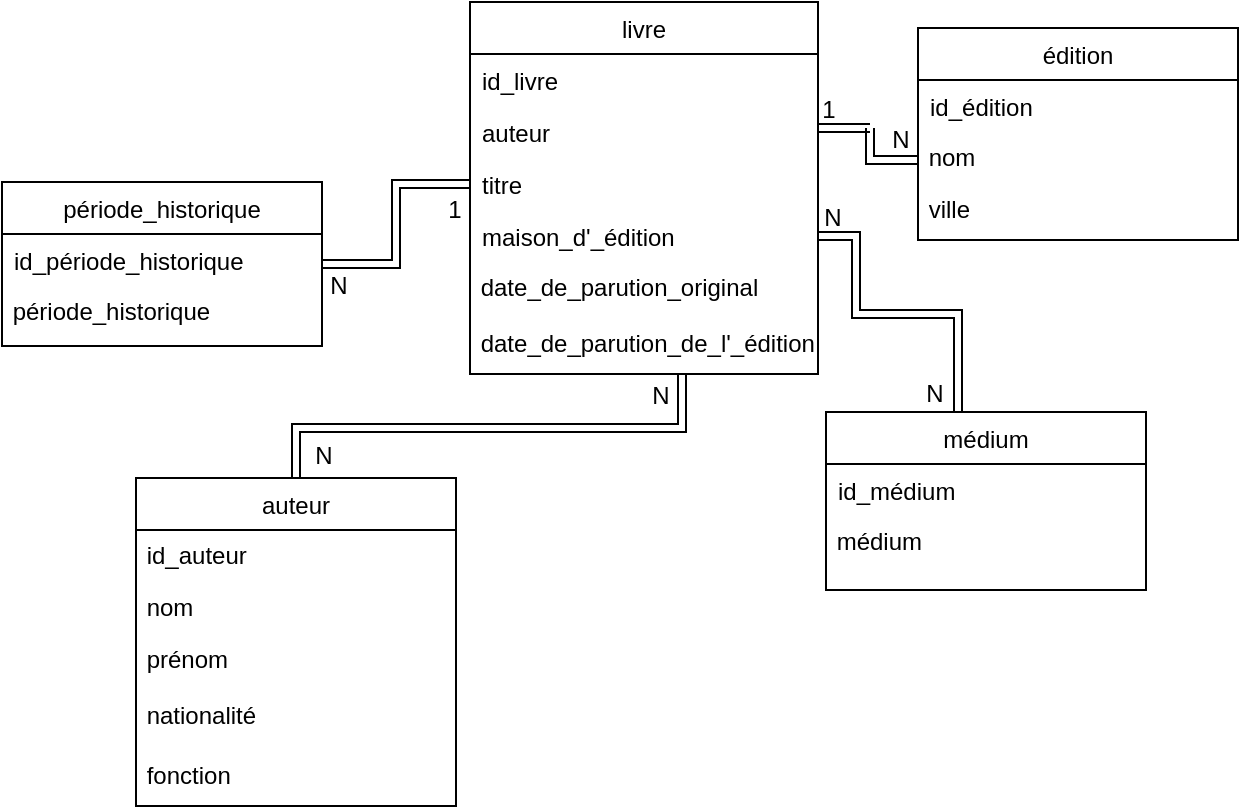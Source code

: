 <mxfile version="21.1.1" type="github">
  <diagram id="C5RBs43oDa-KdzZeNtuy" name="Page-1">
    <mxGraphModel dx="794" dy="428" grid="0" gridSize="10" guides="1" tooltips="1" connect="1" arrows="1" fold="1" page="1" pageScale="1" pageWidth="827" pageHeight="1169" math="0" shadow="0">
      <root>
        <mxCell id="WIyWlLk6GJQsqaUBKTNV-0" />
        <mxCell id="WIyWlLk6GJQsqaUBKTNV-1" parent="WIyWlLk6GJQsqaUBKTNV-0" />
        <mxCell id="zkfFHV4jXpPFQw0GAbJ--0" value="livre" style="swimlane;fontStyle=0;align=center;verticalAlign=top;childLayout=stackLayout;horizontal=1;startSize=26;horizontalStack=0;resizeParent=1;resizeLast=0;collapsible=1;marginBottom=0;rounded=0;shadow=0;strokeWidth=1;" parent="WIyWlLk6GJQsqaUBKTNV-1" vertex="1">
          <mxGeometry x="301" y="130" width="174" height="186" as="geometry">
            <mxRectangle x="230" y="140" width="160" height="26" as="alternateBounds" />
          </mxGeometry>
        </mxCell>
        <mxCell id="zkfFHV4jXpPFQw0GAbJ--1" value="id_livre" style="text;align=left;verticalAlign=top;spacingLeft=4;spacingRight=4;overflow=hidden;rotatable=0;points=[[0,0.5],[1,0.5]];portConstraint=eastwest;" parent="zkfFHV4jXpPFQw0GAbJ--0" vertex="1">
          <mxGeometry y="26" width="174" height="26" as="geometry" />
        </mxCell>
        <mxCell id="zkfFHV4jXpPFQw0GAbJ--2" value="auteur" style="text;align=left;verticalAlign=top;spacingLeft=4;spacingRight=4;overflow=hidden;rotatable=0;points=[[0,0.5],[1,0.5]];portConstraint=eastwest;rounded=0;shadow=0;html=0;" parent="zkfFHV4jXpPFQw0GAbJ--0" vertex="1">
          <mxGeometry y="52" width="174" height="26" as="geometry" />
        </mxCell>
        <mxCell id="zkfFHV4jXpPFQw0GAbJ--3" value="titre&#xa;" style="text;align=left;verticalAlign=top;spacingLeft=4;spacingRight=4;overflow=hidden;rotatable=0;points=[[0,0.5],[1,0.5]];portConstraint=eastwest;rounded=0;shadow=0;html=0;" parent="zkfFHV4jXpPFQw0GAbJ--0" vertex="1">
          <mxGeometry y="78" width="174" height="26" as="geometry" />
        </mxCell>
        <mxCell id="zkfFHV4jXpPFQw0GAbJ--5" value="maison_d&#39;_édition&#xa;" style="text;align=left;verticalAlign=top;spacingLeft=4;spacingRight=4;overflow=hidden;rotatable=0;points=[[0,0.5],[1,0.5]];portConstraint=eastwest;" parent="zkfFHV4jXpPFQw0GAbJ--0" vertex="1">
          <mxGeometry y="104" width="174" height="26" as="geometry" />
        </mxCell>
        <mxCell id="AKK54a6yUi9GbFM0Uy9x-10" value="&lt;div&gt;&amp;nbsp;date_de_parution_original&lt;/div&gt;" style="text;html=1;align=left;verticalAlign=middle;resizable=0;points=[];autosize=1;strokeColor=none;fillColor=none;" parent="zkfFHV4jXpPFQw0GAbJ--0" vertex="1">
          <mxGeometry y="130" width="174" height="26" as="geometry" />
        </mxCell>
        <mxCell id="AKK54a6yUi9GbFM0Uy9x-49" value="&lt;div align=&quot;left&quot;&gt;&amp;nbsp;date_de_parution_de_l&#39;_édition&lt;/div&gt;" style="text;html=1;strokeColor=none;fillColor=none;align=left;verticalAlign=middle;whiteSpace=wrap;rounded=0;" parent="zkfFHV4jXpPFQw0GAbJ--0" vertex="1">
          <mxGeometry y="156" width="174" height="30" as="geometry" />
        </mxCell>
        <mxCell id="zkfFHV4jXpPFQw0GAbJ--13" value="auteur" style="swimlane;fontStyle=0;align=center;verticalAlign=top;childLayout=stackLayout;horizontal=1;startSize=26;horizontalStack=0;resizeParent=1;resizeLast=0;collapsible=1;marginBottom=0;rounded=0;shadow=0;strokeWidth=1;" parent="WIyWlLk6GJQsqaUBKTNV-1" vertex="1">
          <mxGeometry x="134" y="368" width="160" height="164" as="geometry">
            <mxRectangle x="340" y="380" width="170" height="26" as="alternateBounds" />
          </mxGeometry>
        </mxCell>
        <mxCell id="AKK54a6yUi9GbFM0Uy9x-1" value="&lt;div align=&quot;left&quot;&gt;&amp;nbsp;id_auteur&lt;/div&gt;" style="text;html=1;align=left;verticalAlign=middle;resizable=0;points=[];autosize=1;strokeColor=none;fillColor=none;" parent="zkfFHV4jXpPFQw0GAbJ--13" vertex="1">
          <mxGeometry y="26" width="160" height="26" as="geometry" />
        </mxCell>
        <mxCell id="AKK54a6yUi9GbFM0Uy9x-4" value="&lt;div align=&quot;left&quot;&gt;&amp;nbsp;nom&lt;/div&gt;" style="text;html=1;align=left;verticalAlign=middle;resizable=0;points=[];autosize=1;strokeColor=none;fillColor=none;" parent="zkfFHV4jXpPFQw0GAbJ--13" vertex="1">
          <mxGeometry y="52" width="160" height="26" as="geometry" />
        </mxCell>
        <mxCell id="AKK54a6yUi9GbFM0Uy9x-8" value="&lt;div align=&quot;left&quot;&gt;&amp;nbsp;prénom&lt;/div&gt;" style="text;html=1;align=left;verticalAlign=middle;resizable=0;points=[];autosize=1;strokeColor=none;fillColor=none;" parent="zkfFHV4jXpPFQw0GAbJ--13" vertex="1">
          <mxGeometry y="78" width="160" height="26" as="geometry" />
        </mxCell>
        <mxCell id="1AFKuUBcrfnfAV6d4OMu-13" value="&amp;nbsp;nationalité" style="text;html=1;strokeColor=none;fillColor=none;align=left;verticalAlign=middle;whiteSpace=wrap;rounded=0;" vertex="1" parent="zkfFHV4jXpPFQw0GAbJ--13">
          <mxGeometry y="104" width="160" height="30" as="geometry" />
        </mxCell>
        <mxCell id="1AFKuUBcrfnfAV6d4OMu-14" value="&amp;nbsp;fonction" style="text;html=1;strokeColor=none;fillColor=none;align=left;verticalAlign=middle;whiteSpace=wrap;rounded=0;" vertex="1" parent="zkfFHV4jXpPFQw0GAbJ--13">
          <mxGeometry y="134" width="160" height="30" as="geometry" />
        </mxCell>
        <mxCell id="zkfFHV4jXpPFQw0GAbJ--16" value="" style="endArrow=block;endFill=0;shadow=0;strokeWidth=1;rounded=0;edgeStyle=elbowEdgeStyle;elbow=vertical;shape=link;" parent="WIyWlLk6GJQsqaUBKTNV-1" source="zkfFHV4jXpPFQw0GAbJ--13" target="zkfFHV4jXpPFQw0GAbJ--0" edge="1">
          <mxGeometry width="160" relative="1" as="geometry">
            <mxPoint x="210" y="373" as="sourcePoint" />
            <mxPoint x="310" y="271" as="targetPoint" />
            <Array as="points">
              <mxPoint x="407" y="343" />
              <mxPoint x="389" y="321" />
              <mxPoint x="323" y="326" />
            </Array>
          </mxGeometry>
        </mxCell>
        <mxCell id="zkfFHV4jXpPFQw0GAbJ--17" value="édition" style="swimlane;fontStyle=0;align=center;verticalAlign=top;childLayout=stackLayout;horizontal=1;startSize=26;horizontalStack=0;resizeParent=1;resizeLast=0;collapsible=1;marginBottom=0;rounded=0;shadow=0;strokeWidth=1;" parent="WIyWlLk6GJQsqaUBKTNV-1" vertex="1">
          <mxGeometry x="525" y="143" width="160" height="106" as="geometry">
            <mxRectangle x="550" y="140" width="160" height="26" as="alternateBounds" />
          </mxGeometry>
        </mxCell>
        <mxCell id="zkfFHV4jXpPFQw0GAbJ--18" value="id_édition" style="text;align=left;verticalAlign=top;spacingLeft=4;spacingRight=4;overflow=hidden;rotatable=0;points=[[0,0.5],[1,0.5]];portConstraint=eastwest;" parent="zkfFHV4jXpPFQw0GAbJ--17" vertex="1">
          <mxGeometry y="26" width="160" height="26" as="geometry" />
        </mxCell>
        <mxCell id="AKK54a6yUi9GbFM0Uy9x-17" value="&amp;nbsp;nom" style="text;html=1;align=left;verticalAlign=middle;resizable=0;points=[];autosize=1;strokeColor=none;fillColor=none;" parent="zkfFHV4jXpPFQw0GAbJ--17" vertex="1">
          <mxGeometry y="52" width="160" height="26" as="geometry" />
        </mxCell>
        <mxCell id="AKK54a6yUi9GbFM0Uy9x-18" value="&lt;div align=&quot;left&quot;&gt;&amp;nbsp;ville&lt;br&gt;&lt;/div&gt;" style="text;html=1;align=left;verticalAlign=middle;resizable=0;points=[];autosize=1;strokeColor=none;fillColor=none;" parent="zkfFHV4jXpPFQw0GAbJ--17" vertex="1">
          <mxGeometry y="78" width="160" height="26" as="geometry" />
        </mxCell>
        <mxCell id="AKK54a6yUi9GbFM0Uy9x-29" value="" style="edgeStyle=orthogonalEdgeStyle;rounded=0;orthogonalLoop=1;jettySize=auto;html=1;entryX=1;entryY=0.5;entryDx=0;entryDy=0;shape=link;" parent="WIyWlLk6GJQsqaUBKTNV-1" source="AKK54a6yUi9GbFM0Uy9x-22" target="zkfFHV4jXpPFQw0GAbJ--5" edge="1">
          <mxGeometry relative="1" as="geometry">
            <Array as="points">
              <mxPoint x="545" y="286" />
              <mxPoint x="494" y="286" />
              <mxPoint x="494" y="247" />
            </Array>
          </mxGeometry>
        </mxCell>
        <mxCell id="AKK54a6yUi9GbFM0Uy9x-22" value="médium" style="swimlane;fontStyle=0;align=center;verticalAlign=top;childLayout=stackLayout;horizontal=1;startSize=26;horizontalStack=0;resizeParent=1;resizeLast=0;collapsible=1;marginBottom=0;rounded=0;shadow=0;strokeWidth=1;" parent="WIyWlLk6GJQsqaUBKTNV-1" vertex="1">
          <mxGeometry x="479" y="335" width="160" height="89" as="geometry">
            <mxRectangle x="550" y="140" width="160" height="26" as="alternateBounds" />
          </mxGeometry>
        </mxCell>
        <mxCell id="AKK54a6yUi9GbFM0Uy9x-23" value="id_médium" style="text;align=left;verticalAlign=top;spacingLeft=4;spacingRight=4;overflow=hidden;rotatable=0;points=[[0,0.5],[1,0.5]];portConstraint=eastwest;" parent="AKK54a6yUi9GbFM0Uy9x-22" vertex="1">
          <mxGeometry y="26" width="160" height="26" as="geometry" />
        </mxCell>
        <mxCell id="AKK54a6yUi9GbFM0Uy9x-30" value="&amp;nbsp;médium" style="text;html=1;align=left;verticalAlign=middle;resizable=0;points=[];autosize=1;strokeColor=none;fillColor=none;" parent="AKK54a6yUi9GbFM0Uy9x-22" vertex="1">
          <mxGeometry y="52" width="160" height="26" as="geometry" />
        </mxCell>
        <mxCell id="AKK54a6yUi9GbFM0Uy9x-28" style="rounded=0;orthogonalLoop=1;jettySize=auto;html=1;entryX=0;entryY=0.5;entryDx=0;entryDy=0;edgeStyle=orthogonalEdgeStyle;shape=link;" parent="WIyWlLk6GJQsqaUBKTNV-1" source="AKK54a6yUi9GbFM0Uy9x-26" target="zkfFHV4jXpPFQw0GAbJ--3" edge="1">
          <mxGeometry relative="1" as="geometry" />
        </mxCell>
        <mxCell id="AKK54a6yUi9GbFM0Uy9x-26" value="période_historique" style="swimlane;fontStyle=0;align=center;verticalAlign=top;childLayout=stackLayout;horizontal=1;startSize=26;horizontalStack=0;resizeParent=1;resizeLast=0;collapsible=1;marginBottom=0;rounded=0;shadow=0;strokeWidth=1;" parent="WIyWlLk6GJQsqaUBKTNV-1" vertex="1">
          <mxGeometry x="67" y="220" width="160" height="82" as="geometry">
            <mxRectangle x="550" y="140" width="160" height="26" as="alternateBounds" />
          </mxGeometry>
        </mxCell>
        <mxCell id="AKK54a6yUi9GbFM0Uy9x-27" value="id_période_historique" style="text;align=left;verticalAlign=top;spacingLeft=4;spacingRight=4;overflow=hidden;rotatable=0;points=[[0,0.5],[1,0.5]];portConstraint=eastwest;" parent="AKK54a6yUi9GbFM0Uy9x-26" vertex="1">
          <mxGeometry y="26" width="160" height="26" as="geometry" />
        </mxCell>
        <mxCell id="AKK54a6yUi9GbFM0Uy9x-31" value="&amp;nbsp;période_historique" style="text;html=1;align=left;verticalAlign=middle;resizable=0;points=[];autosize=1;strokeColor=none;fillColor=none;" parent="AKK54a6yUi9GbFM0Uy9x-26" vertex="1">
          <mxGeometry y="52" width="160" height="26" as="geometry" />
        </mxCell>
        <mxCell id="zkfFHV4jXpPFQw0GAbJ--26" value="" style="endArrow=open;shadow=0;strokeWidth=1;rounded=0;endFill=1;edgeStyle=elbowEdgeStyle;elbow=vertical;shape=link;" parent="WIyWlLk6GJQsqaUBKTNV-1" target="zkfFHV4jXpPFQw0GAbJ--17" edge="1">
          <mxGeometry x="0.5" y="41" relative="1" as="geometry">
            <mxPoint x="501" y="193" as="sourcePoint" />
            <mxPoint x="540" y="192" as="targetPoint" />
            <mxPoint x="-40" y="32" as="offset" />
            <Array as="points">
              <mxPoint x="496" y="209" />
            </Array>
          </mxGeometry>
        </mxCell>
        <mxCell id="zkfFHV4jXpPFQw0GAbJ--28" value="" style="resizable=0;align=right;verticalAlign=bottom;labelBackgroundColor=none;fontSize=12;" parent="zkfFHV4jXpPFQw0GAbJ--26" connectable="0" vertex="1">
          <mxGeometry x="1" relative="1" as="geometry">
            <mxPoint x="-7" y="4" as="offset" />
          </mxGeometry>
        </mxCell>
        <mxCell id="AKK54a6yUi9GbFM0Uy9x-39" value="" style="endArrow=open;shadow=0;strokeWidth=1;rounded=0;endFill=1;edgeStyle=elbowEdgeStyle;elbow=vertical;shape=link;" parent="WIyWlLk6GJQsqaUBKTNV-1" source="zkfFHV4jXpPFQw0GAbJ--0" edge="1">
          <mxGeometry x="0.5" y="41" relative="1" as="geometry">
            <mxPoint x="461" y="209" as="sourcePoint" />
            <mxPoint x="501" y="193" as="targetPoint" />
            <mxPoint x="-40" y="32" as="offset" />
            <Array as="points" />
          </mxGeometry>
        </mxCell>
        <mxCell id="AKK54a6yUi9GbFM0Uy9x-40" value="" style="resizable=0;align=left;verticalAlign=bottom;labelBackgroundColor=none;fontSize=12;" parent="AKK54a6yUi9GbFM0Uy9x-39" connectable="0" vertex="1">
          <mxGeometry x="-1" relative="1" as="geometry">
            <mxPoint y="4" as="offset" />
          </mxGeometry>
        </mxCell>
        <mxCell id="1AFKuUBcrfnfAV6d4OMu-2" value="N" style="text;html=1;strokeColor=none;fillColor=none;align=center;verticalAlign=middle;whiteSpace=wrap;rounded=0;" vertex="1" parent="WIyWlLk6GJQsqaUBKTNV-1">
          <mxGeometry x="224" y="264" width="23" height="15" as="geometry" />
        </mxCell>
        <mxCell id="1AFKuUBcrfnfAV6d4OMu-3" value="N" style="text;html=1;strokeColor=none;fillColor=none;align=center;verticalAlign=middle;whiteSpace=wrap;rounded=0;" vertex="1" parent="WIyWlLk6GJQsqaUBKTNV-1">
          <mxGeometry x="213" y="345" width="30" height="23" as="geometry" />
        </mxCell>
        <mxCell id="1AFKuUBcrfnfAV6d4OMu-4" value="N" style="text;html=1;strokeColor=none;fillColor=none;align=center;verticalAlign=middle;whiteSpace=wrap;rounded=0;" vertex="1" parent="WIyWlLk6GJQsqaUBKTNV-1">
          <mxGeometry x="379" y="318" width="35" height="17" as="geometry" />
        </mxCell>
        <mxCell id="1AFKuUBcrfnfAV6d4OMu-5" value="N" style="text;html=1;strokeColor=none;fillColor=none;align=center;verticalAlign=middle;whiteSpace=wrap;rounded=0;" vertex="1" parent="WIyWlLk6GJQsqaUBKTNV-1">
          <mxGeometry x="455" y="223" width="55" height="29" as="geometry" />
        </mxCell>
        <mxCell id="1AFKuUBcrfnfAV6d4OMu-6" value="N" style="text;html=1;strokeColor=none;fillColor=none;align=center;verticalAlign=middle;whiteSpace=wrap;rounded=0;" vertex="1" parent="WIyWlLk6GJQsqaUBKTNV-1">
          <mxGeometry x="510" y="314" width="47" height="23" as="geometry" />
        </mxCell>
        <mxCell id="1AFKuUBcrfnfAV6d4OMu-8" value="1" style="text;html=1;strokeColor=none;fillColor=none;align=center;verticalAlign=middle;whiteSpace=wrap;rounded=0;" vertex="1" parent="WIyWlLk6GJQsqaUBKTNV-1">
          <mxGeometry x="461" y="171" width="39" height="26" as="geometry" />
        </mxCell>
        <mxCell id="1AFKuUBcrfnfAV6d4OMu-9" value="N" style="text;html=1;strokeColor=none;fillColor=none;align=center;verticalAlign=middle;whiteSpace=wrap;rounded=0;" vertex="1" parent="WIyWlLk6GJQsqaUBKTNV-1">
          <mxGeometry x="489" y="186" width="55" height="25" as="geometry" />
        </mxCell>
        <mxCell id="1AFKuUBcrfnfAV6d4OMu-12" value="1" style="text;html=1;strokeColor=none;fillColor=none;align=center;verticalAlign=middle;whiteSpace=wrap;rounded=0;" vertex="1" parent="WIyWlLk6GJQsqaUBKTNV-1">
          <mxGeometry x="271" y="219" width="45" height="30" as="geometry" />
        </mxCell>
      </root>
    </mxGraphModel>
  </diagram>
</mxfile>

